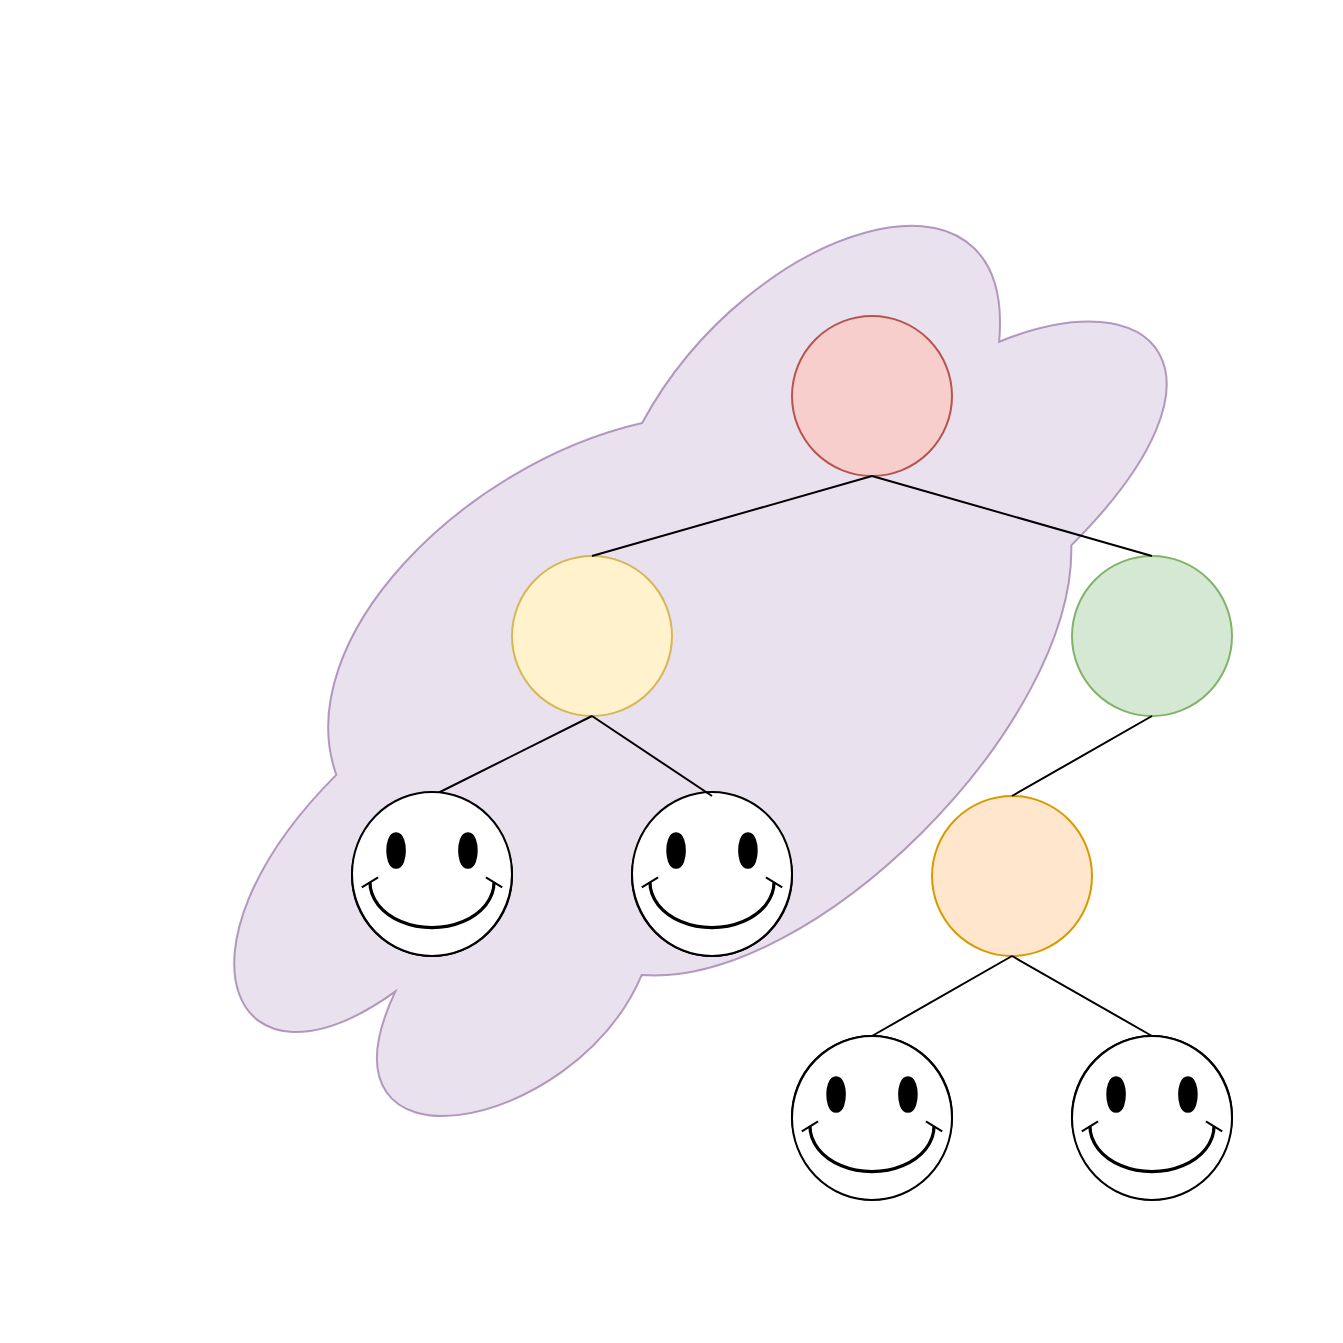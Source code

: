 <mxfile version="20.1.1" type="device"><diagram id="IBm0WzG01rd68KZpNCTZ" name="Page-1"><mxGraphModel dx="2249" dy="794" grid="1" gridSize="10" guides="1" tooltips="1" connect="1" arrows="1" fold="1" page="1" pageScale="1" pageWidth="827" pageHeight="1169" math="0" shadow="0"><root><mxCell id="0"/><mxCell id="1" parent="0"/><mxCell id="GfAKFu2oHbYKYvF1-fqA-7" value="" style="ellipse;shape=cloud;whiteSpace=wrap;html=1;rotation=-45;fillColor=#e1d5e7;strokeColor=#9673a6;opacity=70;" vertex="1" parent="1"><mxGeometry x="-30.81" y="214.77" width="620" height="325" as="geometry"/></mxCell><mxCell id="ZdAkDrCqKlAqj5BJd5X5-1" value="" style="ellipse;whiteSpace=wrap;html=1;fillColor=#f8cecc;strokeColor=#b85450;" parent="1" vertex="1"><mxGeometry x="340" y="200" width="80" height="80" as="geometry"/></mxCell><mxCell id="ZdAkDrCqKlAqj5BJd5X5-2" value="" style="ellipse;whiteSpace=wrap;html=1;fillColor=#d5e8d4;strokeColor=#82b366;" parent="1" vertex="1"><mxGeometry x="480" y="320" width="80" height="80" as="geometry"/></mxCell><mxCell id="ZdAkDrCqKlAqj5BJd5X5-3" value="" style="ellipse;whiteSpace=wrap;html=1;fillColor=#fff2cc;strokeColor=#d6b656;" parent="1" vertex="1"><mxGeometry x="200" y="320" width="80" height="80" as="geometry"/></mxCell><mxCell id="ZdAkDrCqKlAqj5BJd5X5-4" value="" style="ellipse;whiteSpace=wrap;html=1;" parent="1" vertex="1"><mxGeometry x="340" y="560" width="80" height="80" as="geometry"/></mxCell><mxCell id="ZdAkDrCqKlAqj5BJd5X5-5" value="" style="ellipse;whiteSpace=wrap;html=1;" parent="1" vertex="1"><mxGeometry x="260" y="440" width="80" height="80" as="geometry"/></mxCell><mxCell id="ZdAkDrCqKlAqj5BJd5X5-26" value="Obj" style="shape=umlActor;verticalLabelPosition=bottom;verticalAlign=top;html=1;outlineConnect=0;" parent="ZdAkDrCqKlAqj5BJd5X5-5" vertex="1"><mxGeometry x="25" y="8" width="30" height="50" as="geometry"/></mxCell><mxCell id="GfAKFu2oHbYKYvF1-fqA-2" value="" style="verticalLabelPosition=bottom;verticalAlign=top;html=1;shape=mxgraph.basic.smiley" vertex="1" parent="ZdAkDrCqKlAqj5BJd5X5-5"><mxGeometry y="-2" width="80" height="82" as="geometry"/></mxCell><mxCell id="ZdAkDrCqKlAqj5BJd5X5-6" value="" style="ellipse;whiteSpace=wrap;html=1;" parent="1" vertex="1"><mxGeometry x="120" y="440" width="80" height="80" as="geometry"/></mxCell><mxCell id="ZdAkDrCqKlAqj5BJd5X5-7" value="" style="ellipse;whiteSpace=wrap;html=1;fillColor=#ffe6cc;strokeColor=#d79b00;" parent="1" vertex="1"><mxGeometry x="410" y="440" width="80" height="80" as="geometry"/></mxCell><mxCell id="ZdAkDrCqKlAqj5BJd5X5-8" value="" style="ellipse;whiteSpace=wrap;html=1;" parent="1" vertex="1"><mxGeometry x="480" y="560" width="80" height="80" as="geometry"/></mxCell><mxCell id="ZdAkDrCqKlAqj5BJd5X5-12" value="" style="endArrow=none;html=1;rounded=0;entryX=0.5;entryY=1;entryDx=0;entryDy=0;exitX=0.5;exitY=0;exitDx=0;exitDy=0;" parent="1" source="ZdAkDrCqKlAqj5BJd5X5-3" target="ZdAkDrCqKlAqj5BJd5X5-1" edge="1"><mxGeometry width="50" height="50" relative="1" as="geometry"><mxPoint x="390" y="580" as="sourcePoint"/><mxPoint x="440" y="530" as="targetPoint"/></mxGeometry></mxCell><mxCell id="ZdAkDrCqKlAqj5BJd5X5-19" value="" style="endArrow=none;html=1;rounded=0;entryX=0.5;entryY=1;entryDx=0;entryDy=0;exitX=0.5;exitY=0;exitDx=0;exitDy=0;" parent="1" source="ZdAkDrCqKlAqj5BJd5X5-6" target="ZdAkDrCqKlAqj5BJd5X5-3" edge="1"><mxGeometry width="50" height="50" relative="1" as="geometry"><mxPoint x="390" y="580" as="sourcePoint"/><mxPoint x="440" y="530" as="targetPoint"/></mxGeometry></mxCell><mxCell id="ZdAkDrCqKlAqj5BJd5X5-20" value="" style="endArrow=none;html=1;rounded=0;entryX=0.5;entryY=1;entryDx=0;entryDy=0;exitX=0.5;exitY=0;exitDx=0;exitDy=0;" parent="1" source="ZdAkDrCqKlAqj5BJd5X5-5" target="ZdAkDrCqKlAqj5BJd5X5-3" edge="1"><mxGeometry width="50" height="50" relative="1" as="geometry"><mxPoint x="390" y="580" as="sourcePoint"/><mxPoint x="440" y="530" as="targetPoint"/></mxGeometry></mxCell><mxCell id="ZdAkDrCqKlAqj5BJd5X5-21" value="" style="endArrow=none;html=1;rounded=0;entryX=0.5;entryY=1;entryDx=0;entryDy=0;exitX=0.5;exitY=0;exitDx=0;exitDy=0;" parent="1" source="ZdAkDrCqKlAqj5BJd5X5-4" target="ZdAkDrCqKlAqj5BJd5X5-7" edge="1"><mxGeometry width="50" height="50" relative="1" as="geometry"><mxPoint x="360" y="580" as="sourcePoint"/><mxPoint x="410" y="530" as="targetPoint"/></mxGeometry></mxCell><mxCell id="ZdAkDrCqKlAqj5BJd5X5-22" value="" style="endArrow=none;html=1;rounded=0;entryX=0.5;entryY=1;entryDx=0;entryDy=0;exitX=0.5;exitY=0;exitDx=0;exitDy=0;" parent="1" source="ZdAkDrCqKlAqj5BJd5X5-8" target="ZdAkDrCqKlAqj5BJd5X5-7" edge="1"><mxGeometry width="50" height="50" relative="1" as="geometry"><mxPoint x="360" y="580" as="sourcePoint"/><mxPoint x="410" y="530" as="targetPoint"/></mxGeometry></mxCell><mxCell id="ZdAkDrCqKlAqj5BJd5X5-23" value="" style="endArrow=none;html=1;rounded=0;entryX=0.5;entryY=0;entryDx=0;entryDy=0;exitX=0.5;exitY=1;exitDx=0;exitDy=0;" parent="1" source="ZdAkDrCqKlAqj5BJd5X5-2" target="ZdAkDrCqKlAqj5BJd5X5-7" edge="1"><mxGeometry width="50" height="50" relative="1" as="geometry"><mxPoint x="390" y="580" as="sourcePoint"/><mxPoint x="440" y="530" as="targetPoint"/></mxGeometry></mxCell><mxCell id="ZdAkDrCqKlAqj5BJd5X5-24" value="" style="endArrow=none;html=1;rounded=0;entryX=0.5;entryY=0;entryDx=0;entryDy=0;" parent="1" target="ZdAkDrCqKlAqj5BJd5X5-2" edge="1"><mxGeometry width="50" height="50" relative="1" as="geometry"><mxPoint x="380" y="280" as="sourcePoint"/><mxPoint x="440" y="530" as="targetPoint"/></mxGeometry></mxCell><mxCell id="ZdAkDrCqKlAqj5BJd5X5-28" value="Obj" style="shape=umlActor;verticalLabelPosition=bottom;verticalAlign=top;html=1;outlineConnect=0;" parent="1" vertex="1"><mxGeometry x="145" y="448" width="30" height="50" as="geometry"/></mxCell><mxCell id="ZdAkDrCqKlAqj5BJd5X5-29" value="Obj" style="shape=umlActor;verticalLabelPosition=bottom;verticalAlign=top;html=1;outlineConnect=0;" parent="1" vertex="1"><mxGeometry x="505" y="568" width="30" height="50" as="geometry"/></mxCell><mxCell id="ZdAkDrCqKlAqj5BJd5X5-32" value="Obj" style="shape=umlActor;verticalLabelPosition=bottom;verticalAlign=top;html=1;outlineConnect=0;" parent="1" vertex="1"><mxGeometry x="365" y="567" width="30" height="50" as="geometry"/></mxCell><mxCell id="GfAKFu2oHbYKYvF1-fqA-1" value="" style="verticalLabelPosition=bottom;verticalAlign=top;html=1;shape=mxgraph.basic.smiley" vertex="1" parent="1"><mxGeometry x="120" y="438" width="80" height="82" as="geometry"/></mxCell><mxCell id="GfAKFu2oHbYKYvF1-fqA-3" value="" style="verticalLabelPosition=bottom;verticalAlign=top;html=1;shape=mxgraph.basic.smiley" vertex="1" parent="1"><mxGeometry x="340" y="560" width="80" height="82" as="geometry"/></mxCell><mxCell id="GfAKFu2oHbYKYvF1-fqA-4" value="" style="verticalLabelPosition=bottom;verticalAlign=top;html=1;shape=mxgraph.basic.smiley" vertex="1" parent="1"><mxGeometry x="480" y="560" width="80" height="82" as="geometry"/></mxCell></root></mxGraphModel></diagram></mxfile>